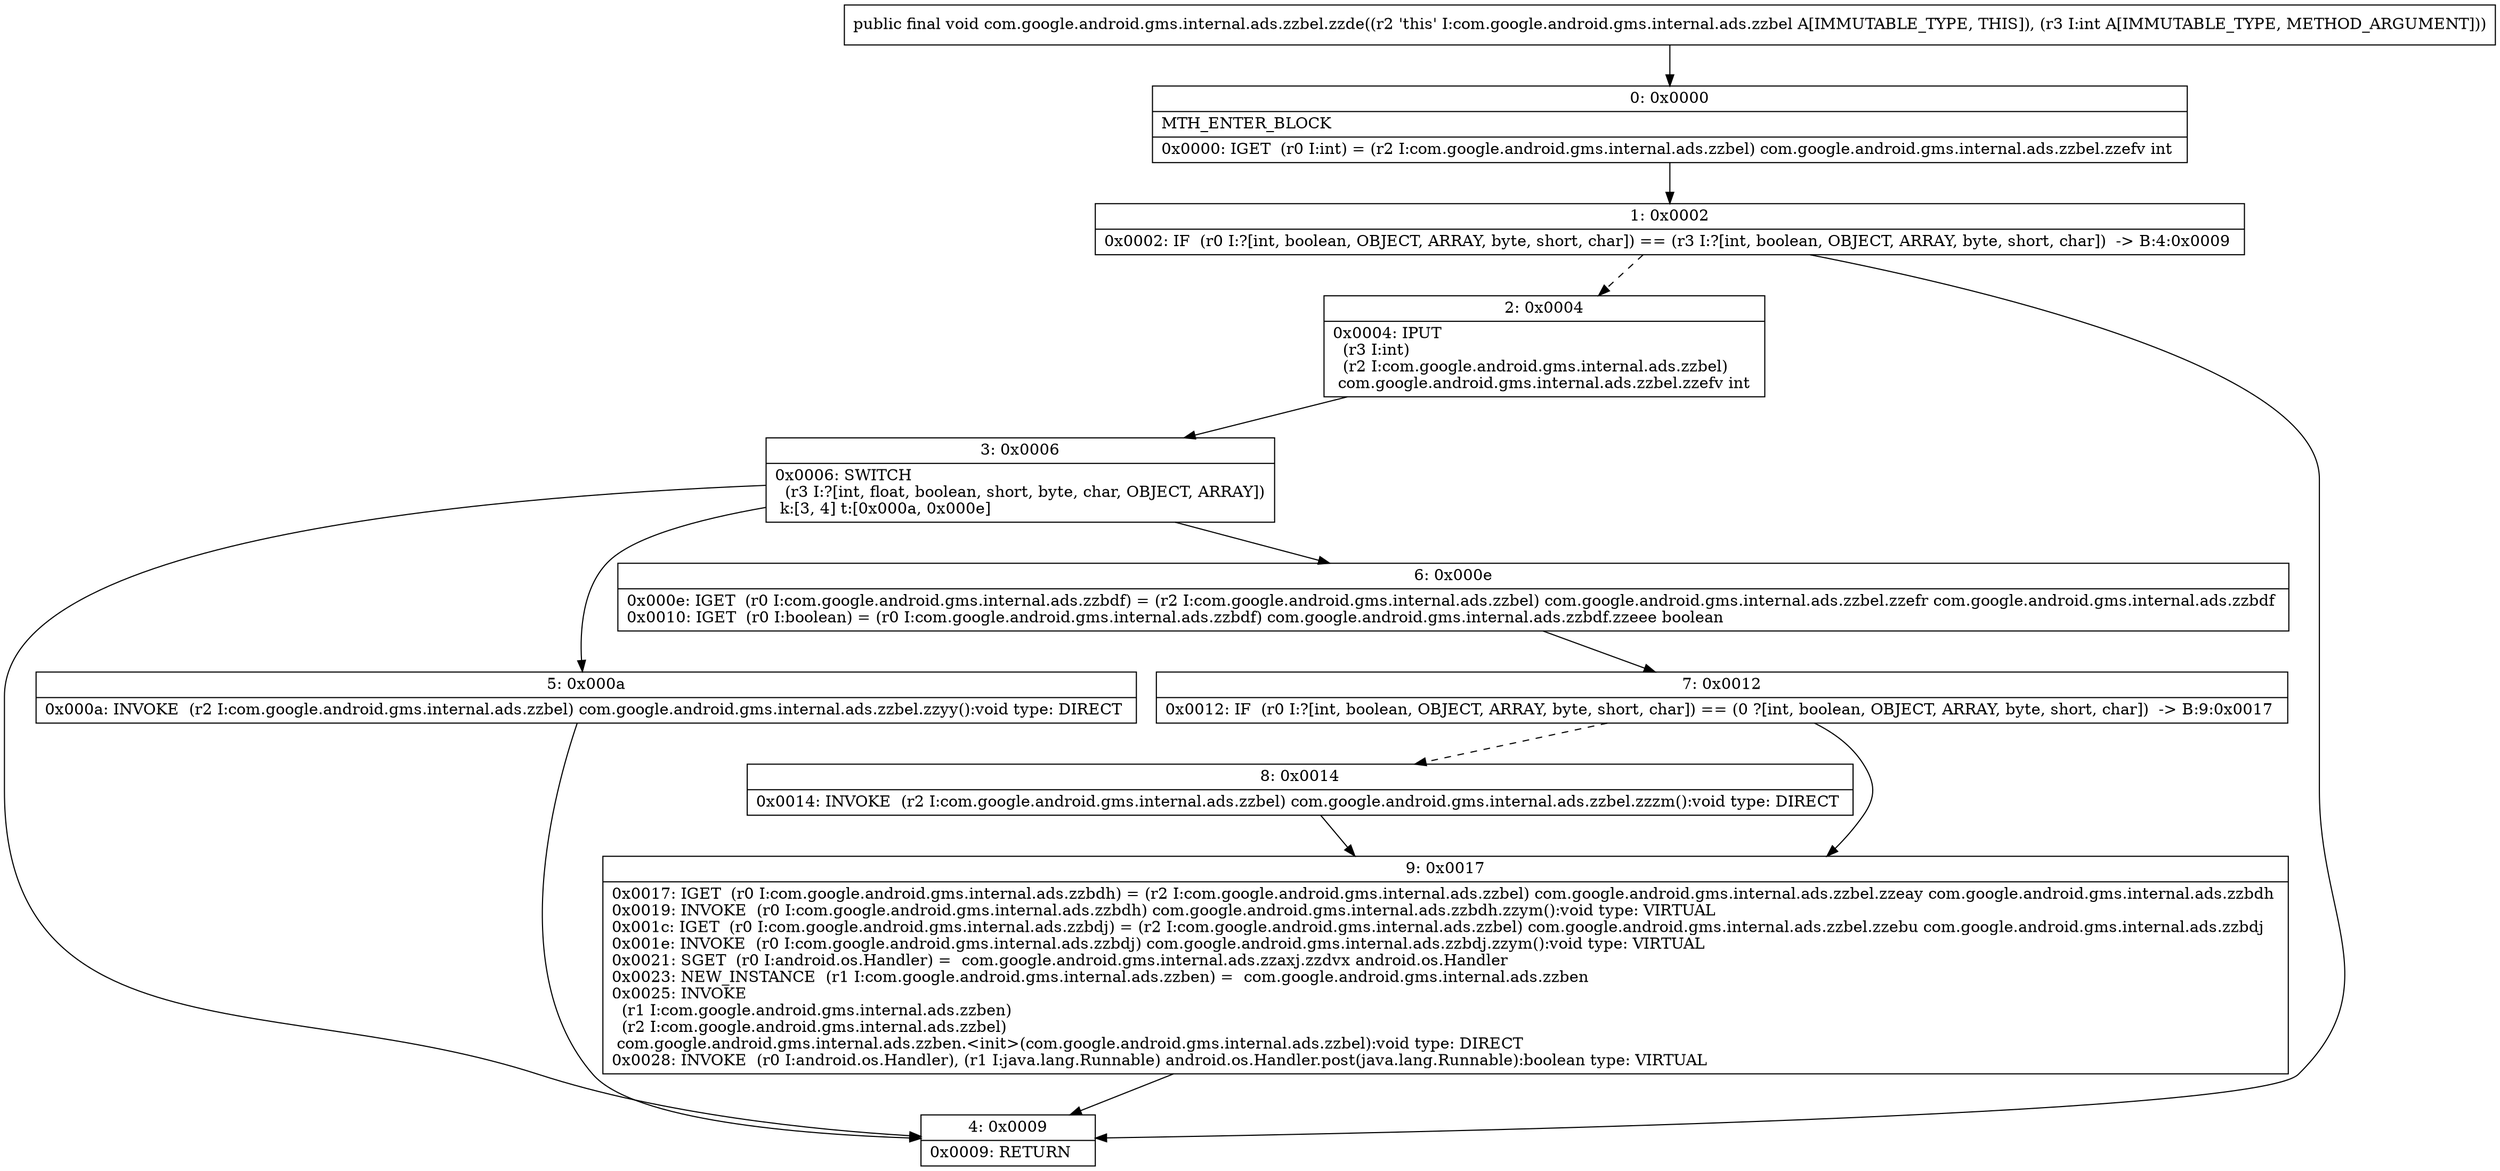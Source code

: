 digraph "CFG forcom.google.android.gms.internal.ads.zzbel.zzde(I)V" {
Node_0 [shape=record,label="{0\:\ 0x0000|MTH_ENTER_BLOCK\l|0x0000: IGET  (r0 I:int) = (r2 I:com.google.android.gms.internal.ads.zzbel) com.google.android.gms.internal.ads.zzbel.zzefv int \l}"];
Node_1 [shape=record,label="{1\:\ 0x0002|0x0002: IF  (r0 I:?[int, boolean, OBJECT, ARRAY, byte, short, char]) == (r3 I:?[int, boolean, OBJECT, ARRAY, byte, short, char])  \-\> B:4:0x0009 \l}"];
Node_2 [shape=record,label="{2\:\ 0x0004|0x0004: IPUT  \l  (r3 I:int)\l  (r2 I:com.google.android.gms.internal.ads.zzbel)\l com.google.android.gms.internal.ads.zzbel.zzefv int \l}"];
Node_3 [shape=record,label="{3\:\ 0x0006|0x0006: SWITCH  \l  (r3 I:?[int, float, boolean, short, byte, char, OBJECT, ARRAY])\l k:[3, 4] t:[0x000a, 0x000e] \l}"];
Node_4 [shape=record,label="{4\:\ 0x0009|0x0009: RETURN   \l}"];
Node_5 [shape=record,label="{5\:\ 0x000a|0x000a: INVOKE  (r2 I:com.google.android.gms.internal.ads.zzbel) com.google.android.gms.internal.ads.zzbel.zzyy():void type: DIRECT \l}"];
Node_6 [shape=record,label="{6\:\ 0x000e|0x000e: IGET  (r0 I:com.google.android.gms.internal.ads.zzbdf) = (r2 I:com.google.android.gms.internal.ads.zzbel) com.google.android.gms.internal.ads.zzbel.zzefr com.google.android.gms.internal.ads.zzbdf \l0x0010: IGET  (r0 I:boolean) = (r0 I:com.google.android.gms.internal.ads.zzbdf) com.google.android.gms.internal.ads.zzbdf.zzeee boolean \l}"];
Node_7 [shape=record,label="{7\:\ 0x0012|0x0012: IF  (r0 I:?[int, boolean, OBJECT, ARRAY, byte, short, char]) == (0 ?[int, boolean, OBJECT, ARRAY, byte, short, char])  \-\> B:9:0x0017 \l}"];
Node_8 [shape=record,label="{8\:\ 0x0014|0x0014: INVOKE  (r2 I:com.google.android.gms.internal.ads.zzbel) com.google.android.gms.internal.ads.zzbel.zzzm():void type: DIRECT \l}"];
Node_9 [shape=record,label="{9\:\ 0x0017|0x0017: IGET  (r0 I:com.google.android.gms.internal.ads.zzbdh) = (r2 I:com.google.android.gms.internal.ads.zzbel) com.google.android.gms.internal.ads.zzbel.zzeay com.google.android.gms.internal.ads.zzbdh \l0x0019: INVOKE  (r0 I:com.google.android.gms.internal.ads.zzbdh) com.google.android.gms.internal.ads.zzbdh.zzym():void type: VIRTUAL \l0x001c: IGET  (r0 I:com.google.android.gms.internal.ads.zzbdj) = (r2 I:com.google.android.gms.internal.ads.zzbel) com.google.android.gms.internal.ads.zzbel.zzebu com.google.android.gms.internal.ads.zzbdj \l0x001e: INVOKE  (r0 I:com.google.android.gms.internal.ads.zzbdj) com.google.android.gms.internal.ads.zzbdj.zzym():void type: VIRTUAL \l0x0021: SGET  (r0 I:android.os.Handler) =  com.google.android.gms.internal.ads.zzaxj.zzdvx android.os.Handler \l0x0023: NEW_INSTANCE  (r1 I:com.google.android.gms.internal.ads.zzben) =  com.google.android.gms.internal.ads.zzben \l0x0025: INVOKE  \l  (r1 I:com.google.android.gms.internal.ads.zzben)\l  (r2 I:com.google.android.gms.internal.ads.zzbel)\l com.google.android.gms.internal.ads.zzben.\<init\>(com.google.android.gms.internal.ads.zzbel):void type: DIRECT \l0x0028: INVOKE  (r0 I:android.os.Handler), (r1 I:java.lang.Runnable) android.os.Handler.post(java.lang.Runnable):boolean type: VIRTUAL \l}"];
MethodNode[shape=record,label="{public final void com.google.android.gms.internal.ads.zzbel.zzde((r2 'this' I:com.google.android.gms.internal.ads.zzbel A[IMMUTABLE_TYPE, THIS]), (r3 I:int A[IMMUTABLE_TYPE, METHOD_ARGUMENT])) }"];
MethodNode -> Node_0;
Node_0 -> Node_1;
Node_1 -> Node_2[style=dashed];
Node_1 -> Node_4;
Node_2 -> Node_3;
Node_3 -> Node_4;
Node_3 -> Node_5;
Node_3 -> Node_6;
Node_5 -> Node_4;
Node_6 -> Node_7;
Node_7 -> Node_8[style=dashed];
Node_7 -> Node_9;
Node_8 -> Node_9;
Node_9 -> Node_4;
}

